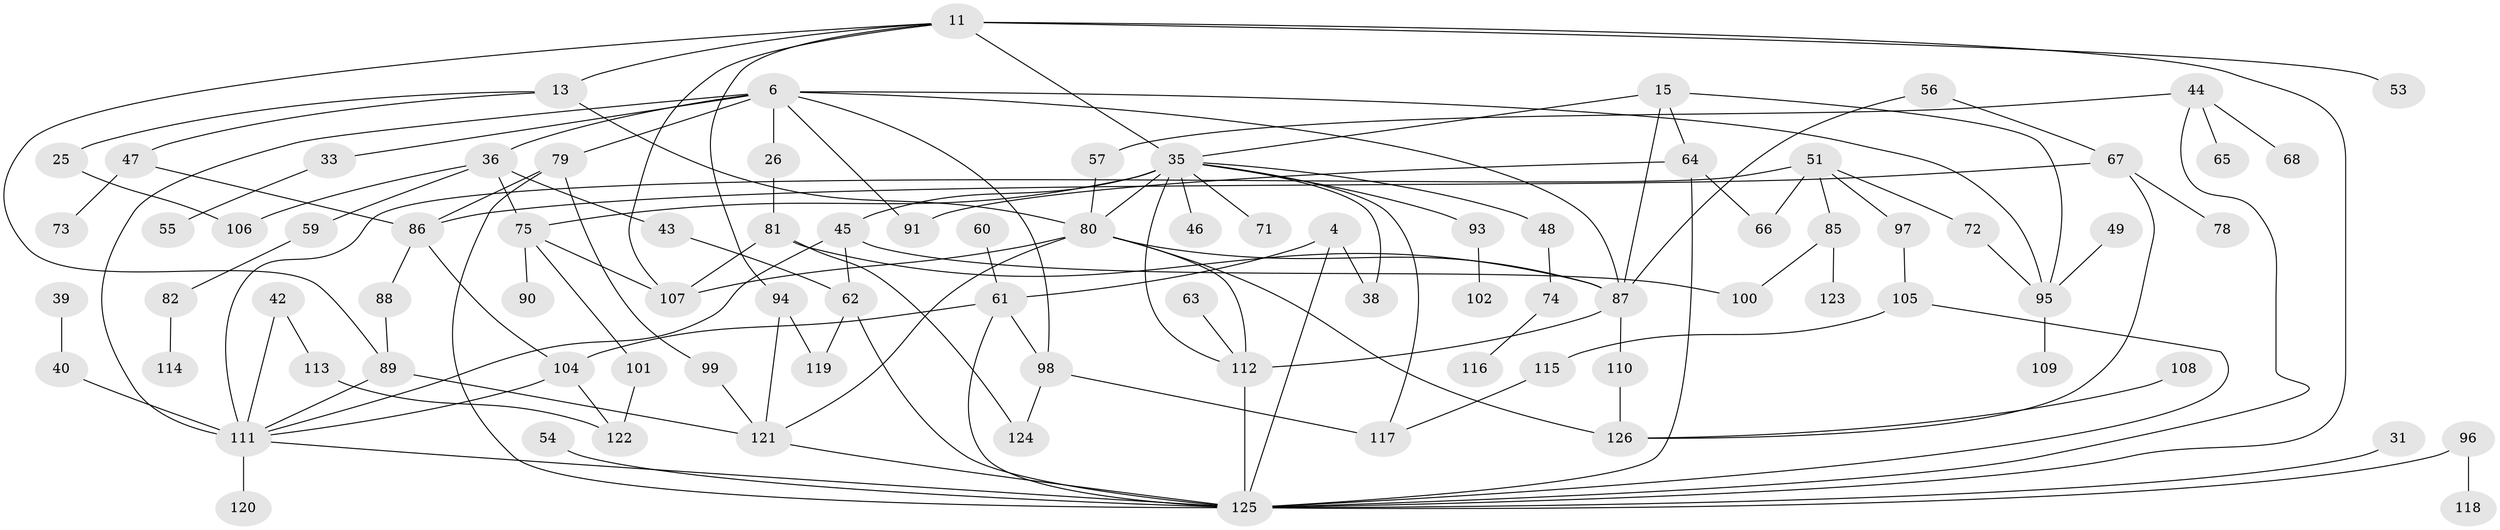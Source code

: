 // original degree distribution, {3: 0.2222222222222222, 9: 0.007936507936507936, 7: 0.023809523809523808, 4: 0.14285714285714285, 10: 0.007936507936507936, 5: 0.09523809523809523, 6: 0.015873015873015872, 2: 0.2619047619047619, 8: 0.015873015873015872, 1: 0.20634920634920634}
// Generated by graph-tools (version 1.1) at 2025/44/03/04/25 21:44:54]
// undirected, 88 vertices, 132 edges
graph export_dot {
graph [start="1"]
  node [color=gray90,style=filled];
  4 [super="+1"];
  6 [super="+5"];
  11 [super="+9"];
  13;
  15;
  25 [super="+22"];
  26;
  31;
  33;
  35 [super="+12+29"];
  36 [super="+27"];
  38;
  39;
  40 [super="+37"];
  42;
  43;
  44;
  45;
  46;
  47;
  48;
  49;
  51 [super="+8"];
  53;
  54;
  55;
  56;
  57;
  59;
  60;
  61 [super="+23"];
  62;
  63;
  64;
  65;
  66;
  67;
  68;
  71;
  72 [super="+10"];
  73;
  74;
  75 [super="+70"];
  78;
  79;
  80 [super="+69+28"];
  81;
  82;
  85;
  86;
  87 [super="+16+30+50"];
  88;
  89 [super="+77"];
  90;
  91;
  93;
  94;
  95 [super="+19"];
  96;
  97;
  98;
  99;
  100;
  101;
  102;
  104 [super="+84"];
  105;
  106;
  107;
  108;
  109;
  110;
  111 [super="+14+17+3+7"];
  112 [super="+83+58"];
  113;
  114;
  115 [super="+41"];
  116;
  117 [super="+18"];
  118;
  119;
  120;
  121 [super="+76"];
  122;
  123;
  124;
  125 [super="+103"];
  126 [super="+92"];
  4 -- 38;
  4 -- 61 [weight=2];
  4 -- 125 [weight=2];
  6 -- 26;
  6 -- 33;
  6 -- 79;
  6 -- 91;
  6 -- 111 [weight=2];
  6 -- 98;
  6 -- 95;
  6 -- 36;
  6 -- 87 [weight=2];
  11 -- 13 [weight=2];
  11 -- 35 [weight=2];
  11 -- 107;
  11 -- 94;
  11 -- 53;
  11 -- 125 [weight=2];
  11 -- 89;
  13 -- 47;
  13 -- 80;
  13 -- 25;
  15 -- 64;
  15 -- 35;
  15 -- 95;
  15 -- 87;
  25 -- 106;
  26 -- 81;
  31 -- 125;
  33 -- 55;
  35 -- 45;
  35 -- 46;
  35 -- 93;
  35 -- 38;
  35 -- 112 [weight=2];
  35 -- 117;
  35 -- 80;
  35 -- 48;
  35 -- 71;
  35 -- 75;
  36 -- 43;
  36 -- 75;
  36 -- 106;
  36 -- 59;
  39 -- 40;
  40 -- 111 [weight=2];
  42 -- 113;
  42 -- 111;
  43 -- 62;
  44 -- 65;
  44 -- 68;
  44 -- 57;
  44 -- 125;
  45 -- 62;
  45 -- 100;
  45 -- 111;
  47 -- 73;
  47 -- 86;
  48 -- 74;
  49 -- 95;
  51 -- 66;
  51 -- 85;
  51 -- 97;
  51 -- 111 [weight=3];
  51 -- 72 [weight=2];
  54 -- 125;
  56 -- 67;
  56 -- 87;
  57 -- 80;
  59 -- 82;
  60 -- 61;
  61 -- 98;
  61 -- 125;
  61 -- 104;
  62 -- 119;
  62 -- 125;
  63 -- 112;
  64 -- 91;
  64 -- 66;
  64 -- 125;
  67 -- 78;
  67 -- 86;
  67 -- 126 [weight=2];
  72 -- 95;
  74 -- 116;
  75 -- 101;
  75 -- 90;
  75 -- 107;
  79 -- 86;
  79 -- 99;
  79 -- 125;
  80 -- 121;
  80 -- 87 [weight=2];
  80 -- 107;
  80 -- 126;
  80 -- 112 [weight=2];
  81 -- 124;
  81 -- 107;
  81 -- 87;
  82 -- 114;
  85 -- 100;
  85 -- 123;
  86 -- 88;
  86 -- 104;
  87 -- 110;
  87 -- 112;
  88 -- 89;
  89 -- 121;
  89 -- 111;
  93 -- 102;
  94 -- 119;
  94 -- 121;
  95 -- 109;
  96 -- 118;
  96 -- 125;
  97 -- 105;
  98 -- 117;
  98 -- 124;
  99 -- 121;
  101 -- 122;
  104 -- 122;
  104 -- 111;
  105 -- 115;
  105 -- 125;
  108 -- 126;
  110 -- 126;
  111 -- 125 [weight=3];
  111 -- 120;
  112 -- 125 [weight=2];
  113 -- 122;
  115 -- 117;
  121 -- 125;
}
